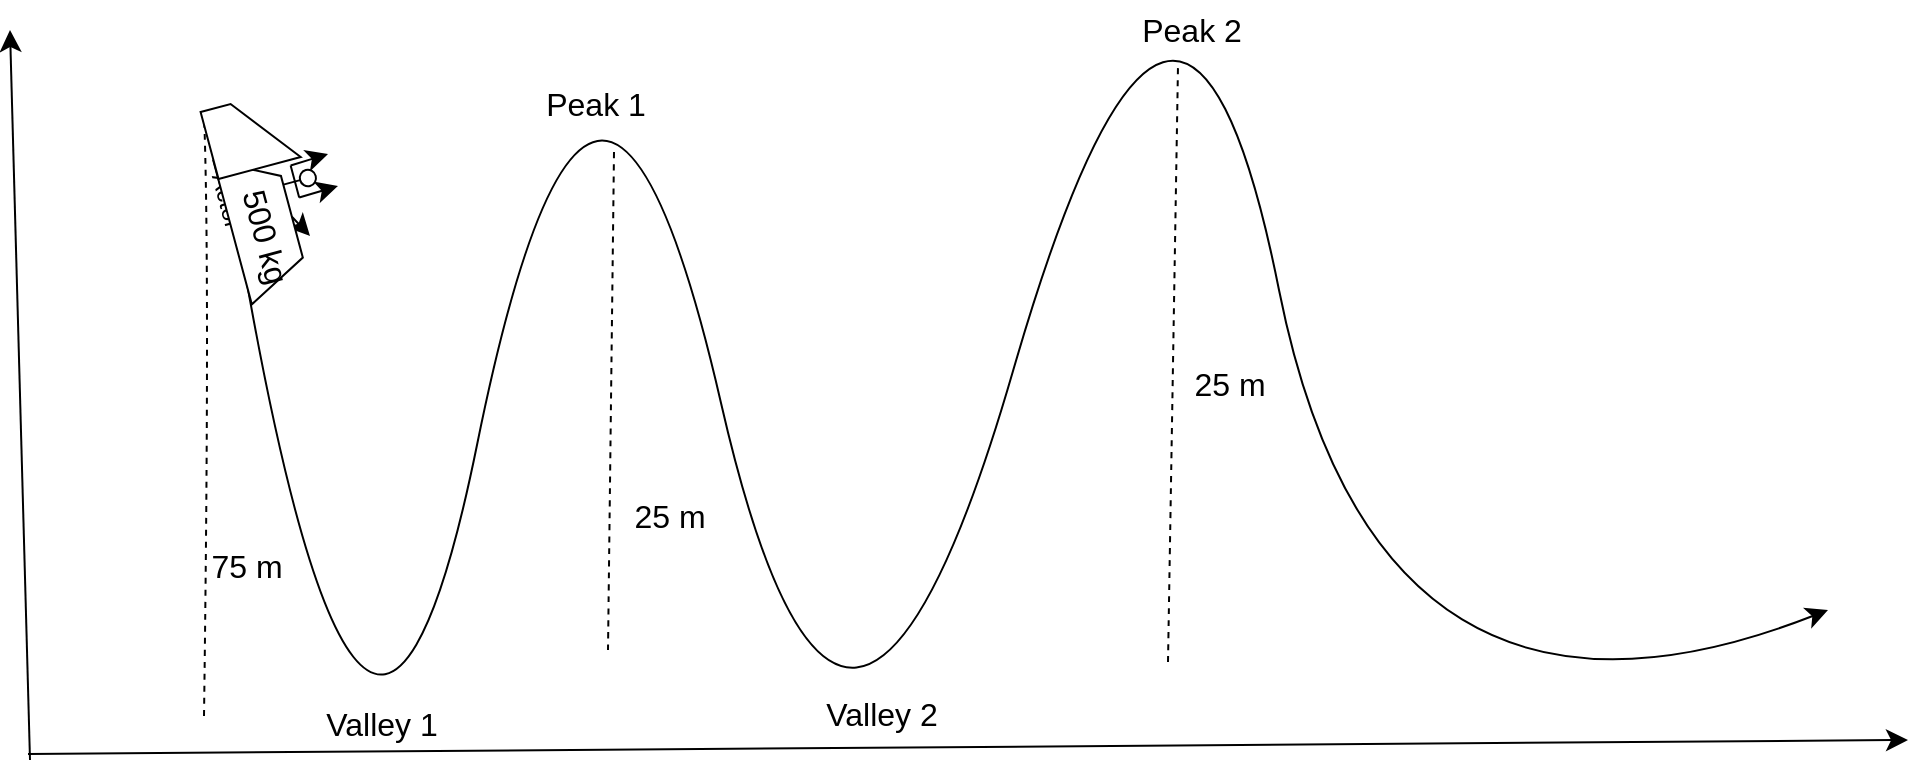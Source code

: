 <mxfile version="26.2.13">
  <diagram name="Page-1" id="1Si7Z_S6GJoHtdSCSuen">
    <mxGraphModel dx="1830" dy="1229" grid="0" gridSize="10" guides="1" tooltips="1" connect="1" arrows="1" fold="1" page="0" pageScale="1" pageWidth="850" pageHeight="1100" math="0" shadow="0">
      <root>
        <mxCell id="0" />
        <mxCell id="1" parent="0" />
        <mxCell id="C2EY9iWr2U3Yng9utHiE-3" value="" style="curved=1;endArrow=classic;html=1;rounded=0;fontSize=12;startSize=8;endSize=8;" edge="1" parent="1">
          <mxGeometry width="50" height="50" relative="1" as="geometry">
            <mxPoint x="-361" y="-14" as="sourcePoint" />
            <mxPoint x="443" y="232" as="targetPoint" />
            <Array as="points">
              <mxPoint x="-292" y="443" />
              <mxPoint x="-173" y="-144" />
              <mxPoint x="-48" y="401" />
              <mxPoint x="119" y="-176" />
              <mxPoint x="218" y="320" />
            </Array>
          </mxGeometry>
        </mxCell>
        <mxCell id="C2EY9iWr2U3Yng9utHiE-4" value="" style="endArrow=none;dashed=1;html=1;rounded=0;fontSize=12;startSize=8;endSize=8;curved=1;" edge="1" parent="1">
          <mxGeometry width="50" height="50" relative="1" as="geometry">
            <mxPoint x="-369" y="285" as="sourcePoint" />
            <mxPoint x="-369" y="-16" as="targetPoint" />
            <Array as="points">
              <mxPoint x="-366" y="62" />
            </Array>
          </mxGeometry>
        </mxCell>
        <mxCell id="C2EY9iWr2U3Yng9utHiE-5" value="75 m" style="text;strokeColor=none;fillColor=none;html=1;align=center;verticalAlign=middle;whiteSpace=wrap;rounded=0;fontSize=16;" vertex="1" parent="1">
          <mxGeometry x="-376" y="197" width="57" height="25" as="geometry" />
        </mxCell>
        <mxCell id="C2EY9iWr2U3Yng9utHiE-6" value="Valley 1" style="text;strokeColor=none;fillColor=none;html=1;align=center;verticalAlign=middle;whiteSpace=wrap;rounded=0;fontSize=16;" vertex="1" parent="1">
          <mxGeometry x="-310" y="274" width="60" height="30" as="geometry" />
        </mxCell>
        <mxCell id="C2EY9iWr2U3Yng9utHiE-11" value="Valley 2" style="text;strokeColor=none;fillColor=none;html=1;align=center;verticalAlign=middle;whiteSpace=wrap;rounded=0;fontSize=16;" vertex="1" parent="1">
          <mxGeometry x="-60" y="269" width="60" height="30" as="geometry" />
        </mxCell>
        <mxCell id="C2EY9iWr2U3Yng9utHiE-13" value="Peak 1" style="text;strokeColor=none;fillColor=none;html=1;align=center;verticalAlign=middle;whiteSpace=wrap;rounded=0;fontSize=16;" vertex="1" parent="1">
          <mxGeometry x="-203" y="-36" width="60" height="30" as="geometry" />
        </mxCell>
        <mxCell id="C2EY9iWr2U3Yng9utHiE-14" value="Peak 2" style="text;strokeColor=none;fillColor=none;html=1;align=center;verticalAlign=middle;whiteSpace=wrap;rounded=0;fontSize=16;" vertex="1" parent="1">
          <mxGeometry x="95" y="-73" width="60" height="30" as="geometry" />
        </mxCell>
        <mxCell id="C2EY9iWr2U3Yng9utHiE-23" value="" style="group;rotation=75;" vertex="1" connectable="0" parent="1">
          <mxGeometry x="-380" y="-5" width="99" height="66" as="geometry" />
        </mxCell>
        <mxCell id="C2EY9iWr2U3Yng9utHiE-21" style="edgeStyle=none;curved=1;rounded=0;orthogonalLoop=1;jettySize=auto;html=1;exitX=1;exitY=0.333;exitDx=0;exitDy=0;exitPerimeter=0;fontSize=12;startSize=8;endSize=8;" edge="1" parent="C2EY9iWr2U3Yng9utHiE-23" source="C2EY9iWr2U3Yng9utHiE-20">
          <mxGeometry relative="1" as="geometry">
            <mxPoint x="78" y="25" as="targetPoint" />
          </mxGeometry>
        </mxCell>
        <mxCell id="C2EY9iWr2U3Yng9utHiE-22" style="edgeStyle=none;curved=1;rounded=0;orthogonalLoop=1;jettySize=auto;html=1;exitX=0;exitY=0.333;exitDx=0;exitDy=0;exitPerimeter=0;fontSize=12;startSize=8;endSize=8;" edge="1" parent="C2EY9iWr2U3Yng9utHiE-23" source="C2EY9iWr2U3Yng9utHiE-20">
          <mxGeometry relative="1" as="geometry">
            <mxPoint x="73" y="9" as="targetPoint" />
          </mxGeometry>
        </mxCell>
        <mxCell id="C2EY9iWr2U3Yng9utHiE-20" value="Actor" style="shape=umlActor;verticalLabelPosition=bottom;verticalAlign=top;html=1;outlineConnect=0;rotation=75;" vertex="1" parent="C2EY9iWr2U3Yng9utHiE-23">
          <mxGeometry x="43" y="8" width="16.5" height="32.308" as="geometry" />
        </mxCell>
        <mxCell id="C2EY9iWr2U3Yng9utHiE-24" style="edgeStyle=none;curved=1;rounded=0;orthogonalLoop=1;jettySize=auto;html=1;exitX=0.5;exitY=0;exitDx=0;exitDy=0;fontSize=12;startSize=8;endSize=8;" edge="1" parent="C2EY9iWr2U3Yng9utHiE-23" source="C2EY9iWr2U3Yng9utHiE-17">
          <mxGeometry relative="1" as="geometry">
            <mxPoint x="64" y="50" as="targetPoint" />
          </mxGeometry>
        </mxCell>
        <mxCell id="C2EY9iWr2U3Yng9utHiE-17" value="" style="shape=trapezoid;perimeter=trapezoidPerimeter;whiteSpace=wrap;html=1;fixedSize=1;size=16;rotation=75;" vertex="1" parent="C2EY9iWr2U3Yng9utHiE-23">
          <mxGeometry x="3" y="29" width="74.25" height="30.692" as="geometry" />
        </mxCell>
        <mxCell id="C2EY9iWr2U3Yng9utHiE-16" value="" style="shape=manualInput;whiteSpace=wrap;html=1;size=27;rotation=75;" vertex="1" parent="C2EY9iWr2U3Yng9utHiE-23">
          <mxGeometry x="17" y="-22" width="34.65" height="42.538" as="geometry" />
        </mxCell>
        <mxCell id="C2EY9iWr2U3Yng9utHiE-25" value="500 kg" style="text;strokeColor=none;fillColor=none;html=1;align=center;verticalAlign=middle;whiteSpace=wrap;rounded=0;fontSize=16;rotation=75;" vertex="1" parent="C2EY9iWr2U3Yng9utHiE-23">
          <mxGeometry x="6.64" y="37.98" width="70.23" height="24.69" as="geometry" />
        </mxCell>
        <mxCell id="C2EY9iWr2U3Yng9utHiE-26" value="" style="endArrow=none;dashed=1;html=1;rounded=0;fontSize=12;startSize=8;endSize=8;curved=1;" edge="1" parent="1">
          <mxGeometry width="50" height="50" relative="1" as="geometry">
            <mxPoint x="-167" y="252" as="sourcePoint" />
            <mxPoint x="-164" y="3" as="targetPoint" />
          </mxGeometry>
        </mxCell>
        <mxCell id="C2EY9iWr2U3Yng9utHiE-28" value="25 m" style="text;strokeColor=none;fillColor=none;html=1;align=center;verticalAlign=middle;whiteSpace=wrap;rounded=0;fontSize=16;" vertex="1" parent="1">
          <mxGeometry x="-166" y="170" width="60" height="30" as="geometry" />
        </mxCell>
        <mxCell id="C2EY9iWr2U3Yng9utHiE-29" value="" style="endArrow=none;dashed=1;html=1;rounded=0;fontSize=12;startSize=8;endSize=8;curved=1;" edge="1" parent="1">
          <mxGeometry width="50" height="50" relative="1" as="geometry">
            <mxPoint x="113" y="258" as="sourcePoint" />
            <mxPoint x="118" y="-40" as="targetPoint" />
          </mxGeometry>
        </mxCell>
        <mxCell id="C2EY9iWr2U3Yng9utHiE-30" value="25 m" style="text;strokeColor=none;fillColor=none;html=1;align=center;verticalAlign=middle;whiteSpace=wrap;rounded=0;fontSize=16;" vertex="1" parent="1">
          <mxGeometry x="114" y="104" width="60" height="30" as="geometry" />
        </mxCell>
        <mxCell id="C2EY9iWr2U3Yng9utHiE-31" value="" style="endArrow=classic;html=1;rounded=0;fontSize=12;startSize=8;endSize=8;curved=1;" edge="1" parent="1">
          <mxGeometry width="50" height="50" relative="1" as="geometry">
            <mxPoint x="-456" y="307" as="sourcePoint" />
            <mxPoint x="-466" y="-58" as="targetPoint" />
          </mxGeometry>
        </mxCell>
        <mxCell id="C2EY9iWr2U3Yng9utHiE-32" value="" style="endArrow=classic;html=1;rounded=0;fontSize=12;startSize=8;endSize=8;curved=1;" edge="1" parent="1">
          <mxGeometry width="50" height="50" relative="1" as="geometry">
            <mxPoint x="-457" y="304" as="sourcePoint" />
            <mxPoint x="483" y="297" as="targetPoint" />
          </mxGeometry>
        </mxCell>
      </root>
    </mxGraphModel>
  </diagram>
</mxfile>
